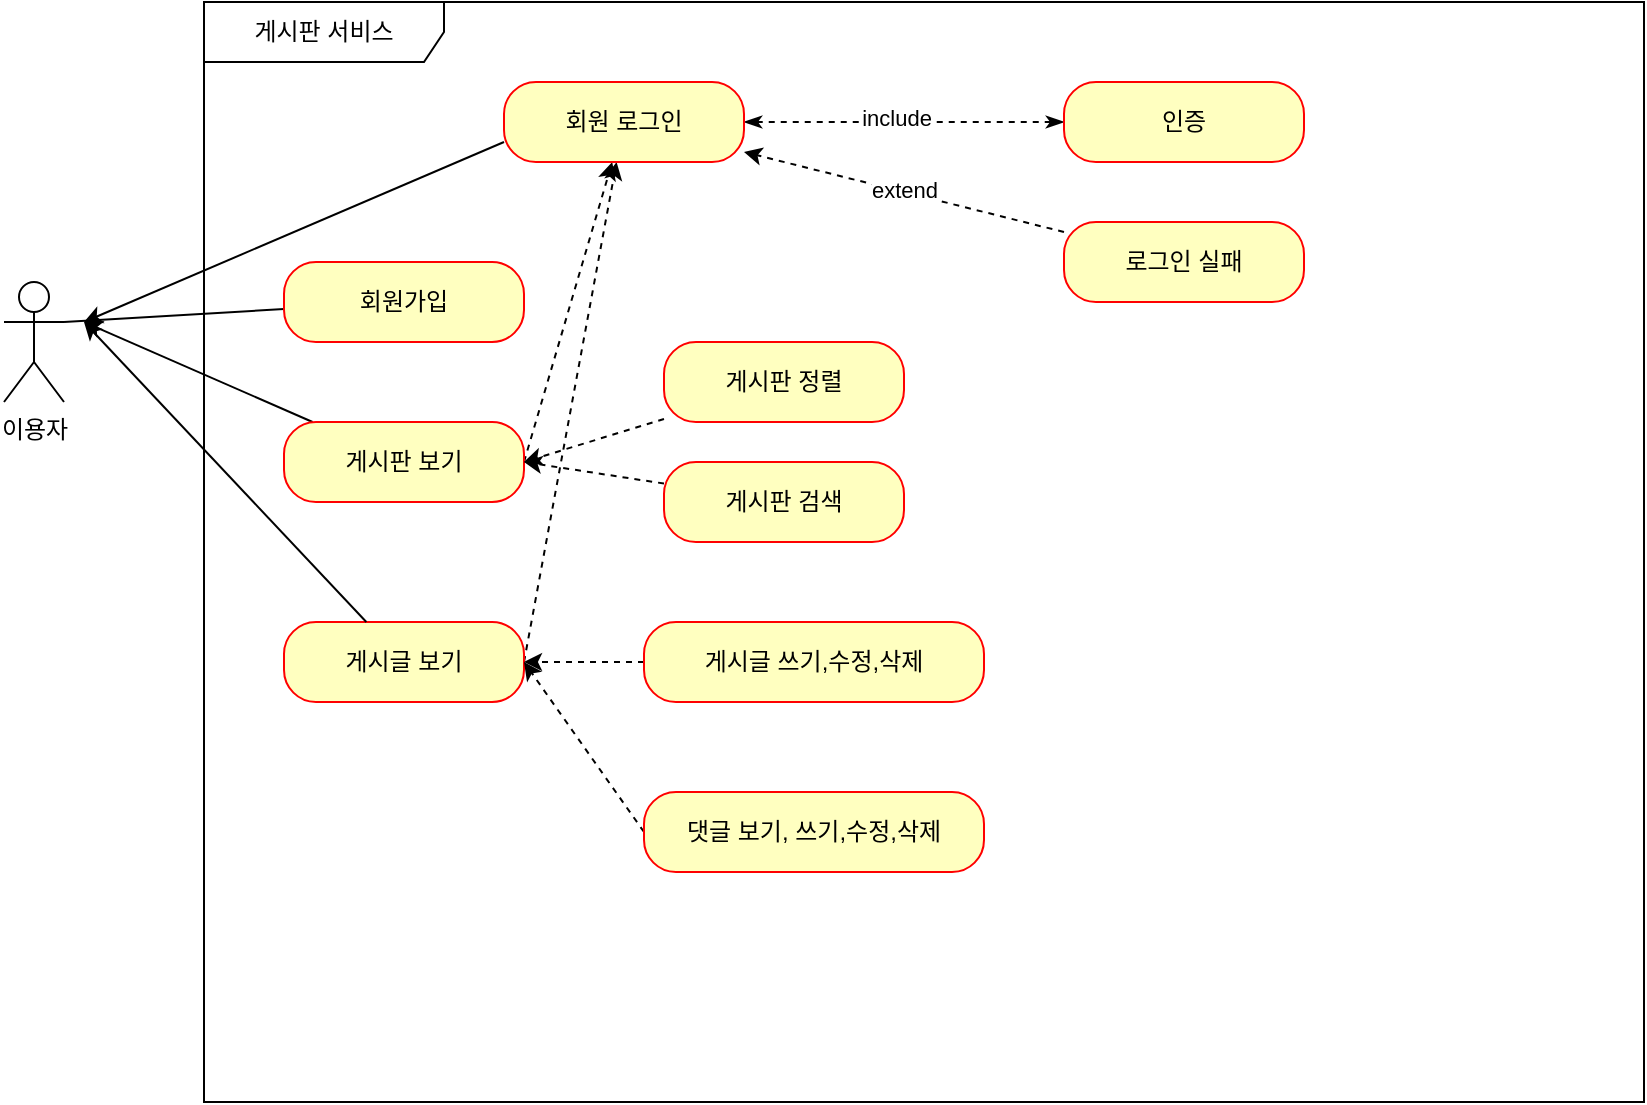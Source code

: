 <mxfile version="24.7.6">
  <diagram name="페이지-1" id="sq04nIhvFepqC8ersJPr">
    <mxGraphModel dx="1434" dy="738" grid="1" gridSize="10" guides="1" tooltips="1" connect="1" arrows="1" fold="1" page="1" pageScale="1" pageWidth="827" pageHeight="1169" math="0" shadow="0">
      <root>
        <mxCell id="0" />
        <mxCell id="1" parent="0" />
        <mxCell id="u71X3inODhgc6q0RZ3kO-20" style="rounded=0;orthogonalLoop=1;jettySize=auto;html=1;exitX=1;exitY=0.333;exitDx=0;exitDy=0;exitPerimeter=0;endArrow=none;endFill=0;" edge="1" parent="1" source="u71X3inODhgc6q0RZ3kO-1" target="u71X3inODhgc6q0RZ3kO-6">
          <mxGeometry relative="1" as="geometry" />
        </mxCell>
        <mxCell id="u71X3inODhgc6q0RZ3kO-1" value="이용자&lt;div&gt;&lt;br&gt;&lt;/div&gt;" style="shape=umlActor;verticalLabelPosition=bottom;verticalAlign=top;html=1;" vertex="1" parent="1">
          <mxGeometry x="30" y="330" width="30" height="60" as="geometry" />
        </mxCell>
        <mxCell id="u71X3inODhgc6q0RZ3kO-2" value="게시판 서비스" style="shape=umlFrame;whiteSpace=wrap;html=1;pointerEvents=0;width=120;height=30;" vertex="1" parent="1">
          <mxGeometry x="130" y="190" width="720" height="550" as="geometry" />
        </mxCell>
        <mxCell id="u71X3inODhgc6q0RZ3kO-6" value="회원가입" style="rounded=1;whiteSpace=wrap;html=1;arcSize=40;fontColor=#000000;fillColor=#ffffc0;strokeColor=#ff0000;" vertex="1" parent="1">
          <mxGeometry x="170" y="320" width="120" height="40" as="geometry" />
        </mxCell>
        <mxCell id="u71X3inODhgc6q0RZ3kO-22" style="rounded=0;orthogonalLoop=1;jettySize=auto;html=1;" edge="1" parent="1" source="u71X3inODhgc6q0RZ3kO-8">
          <mxGeometry relative="1" as="geometry">
            <mxPoint x="70" y="350" as="targetPoint" />
          </mxGeometry>
        </mxCell>
        <mxCell id="u71X3inODhgc6q0RZ3kO-32" style="rounded=0;orthogonalLoop=1;jettySize=auto;html=1;exitX=1;exitY=0.5;exitDx=0;exitDy=0;dashed=1;" edge="1" parent="1" source="u71X3inODhgc6q0RZ3kO-8" target="u71X3inODhgc6q0RZ3kO-10">
          <mxGeometry relative="1" as="geometry" />
        </mxCell>
        <mxCell id="u71X3inODhgc6q0RZ3kO-8" value="게시판 보기" style="rounded=1;whiteSpace=wrap;html=1;arcSize=40;fontColor=#000000;fillColor=#ffffc0;strokeColor=#ff0000;" vertex="1" parent="1">
          <mxGeometry x="170" y="400" width="120" height="40" as="geometry" />
        </mxCell>
        <mxCell id="u71X3inODhgc6q0RZ3kO-33" style="rounded=0;orthogonalLoop=1;jettySize=auto;html=1;exitX=1;exitY=0.5;exitDx=0;exitDy=0;dashed=1;" edge="1" parent="1" source="u71X3inODhgc6q0RZ3kO-9" target="u71X3inODhgc6q0RZ3kO-10">
          <mxGeometry relative="1" as="geometry" />
        </mxCell>
        <mxCell id="u71X3inODhgc6q0RZ3kO-9" value="게시글 보기" style="rounded=1;whiteSpace=wrap;html=1;arcSize=40;fontColor=#000000;fillColor=#ffffc0;strokeColor=#ff0000;" vertex="1" parent="1">
          <mxGeometry x="170" y="500" width="120" height="40" as="geometry" />
        </mxCell>
        <mxCell id="u71X3inODhgc6q0RZ3kO-27" style="rounded=0;orthogonalLoop=1;jettySize=auto;html=1;entryX=0;entryY=0.5;entryDx=0;entryDy=0;dashed=1;endArrow=classicThin;endFill=1;startArrow=classicThin;startFill=1;" edge="1" parent="1" source="u71X3inODhgc6q0RZ3kO-10" target="u71X3inODhgc6q0RZ3kO-11">
          <mxGeometry relative="1" as="geometry" />
        </mxCell>
        <mxCell id="u71X3inODhgc6q0RZ3kO-28" value="include" style="edgeLabel;html=1;align=center;verticalAlign=middle;resizable=0;points=[];" vertex="1" connectable="0" parent="u71X3inODhgc6q0RZ3kO-27">
          <mxGeometry x="-0.05" y="2" relative="1" as="geometry">
            <mxPoint as="offset" />
          </mxGeometry>
        </mxCell>
        <mxCell id="u71X3inODhgc6q0RZ3kO-10" value="회원 로그인" style="rounded=1;whiteSpace=wrap;html=1;arcSize=40;fontColor=#000000;fillColor=#ffffc0;strokeColor=#ff0000;" vertex="1" parent="1">
          <mxGeometry x="280" y="230" width="120" height="40" as="geometry" />
        </mxCell>
        <mxCell id="u71X3inODhgc6q0RZ3kO-11" value="인증" style="rounded=1;whiteSpace=wrap;html=1;arcSize=40;fontColor=#000000;fillColor=#ffffc0;strokeColor=#ff0000;" vertex="1" parent="1">
          <mxGeometry x="560" y="230" width="120" height="40" as="geometry" />
        </mxCell>
        <mxCell id="u71X3inODhgc6q0RZ3kO-34" style="rounded=0;orthogonalLoop=1;jettySize=auto;html=1;entryX=1;entryY=0.5;entryDx=0;entryDy=0;strokeColor=default;dashed=1;" edge="1" parent="1" source="u71X3inODhgc6q0RZ3kO-12" target="u71X3inODhgc6q0RZ3kO-8">
          <mxGeometry relative="1" as="geometry" />
        </mxCell>
        <mxCell id="u71X3inODhgc6q0RZ3kO-12" value="게시판 정렬" style="rounded=1;whiteSpace=wrap;html=1;arcSize=40;fontColor=#000000;fillColor=#ffffc0;strokeColor=#ff0000;" vertex="1" parent="1">
          <mxGeometry x="360" y="360" width="120" height="40" as="geometry" />
        </mxCell>
        <mxCell id="u71X3inODhgc6q0RZ3kO-35" style="rounded=0;orthogonalLoop=1;jettySize=auto;html=1;strokeColor=default;dashed=1;" edge="1" parent="1" source="u71X3inODhgc6q0RZ3kO-13">
          <mxGeometry relative="1" as="geometry">
            <mxPoint x="290" y="420" as="targetPoint" />
          </mxGeometry>
        </mxCell>
        <mxCell id="u71X3inODhgc6q0RZ3kO-13" value="게시판 검색" style="rounded=1;whiteSpace=wrap;html=1;arcSize=40;fontColor=#000000;fillColor=#ffffc0;strokeColor=#ff0000;" vertex="1" parent="1">
          <mxGeometry x="360" y="420" width="120" height="40" as="geometry" />
        </mxCell>
        <mxCell id="u71X3inODhgc6q0RZ3kO-25" style="rounded=0;orthogonalLoop=1;jettySize=auto;html=1;dashed=1;" edge="1" parent="1" source="u71X3inODhgc6q0RZ3kO-14" target="u71X3inODhgc6q0RZ3kO-10">
          <mxGeometry relative="1" as="geometry" />
        </mxCell>
        <mxCell id="u71X3inODhgc6q0RZ3kO-29" value="extend" style="edgeLabel;html=1;align=center;verticalAlign=middle;resizable=0;points=[];" vertex="1" connectable="0" parent="u71X3inODhgc6q0RZ3kO-25">
          <mxGeometry x="0.007" y="-1" relative="1" as="geometry">
            <mxPoint as="offset" />
          </mxGeometry>
        </mxCell>
        <mxCell id="u71X3inODhgc6q0RZ3kO-14" value="로그인 실패" style="rounded=1;whiteSpace=wrap;html=1;arcSize=40;fontColor=#000000;fillColor=#ffffc0;strokeColor=#ff0000;" vertex="1" parent="1">
          <mxGeometry x="560" y="300" width="120" height="40" as="geometry" />
        </mxCell>
        <mxCell id="u71X3inODhgc6q0RZ3kO-36" style="edgeStyle=orthogonalEdgeStyle;rounded=0;orthogonalLoop=1;jettySize=auto;html=1;dashed=1;" edge="1" parent="1" source="u71X3inODhgc6q0RZ3kO-15" target="u71X3inODhgc6q0RZ3kO-9">
          <mxGeometry relative="1" as="geometry" />
        </mxCell>
        <mxCell id="u71X3inODhgc6q0RZ3kO-15" value="게시글 쓰기,수정,삭제" style="rounded=1;whiteSpace=wrap;html=1;arcSize=40;fontColor=#000000;fillColor=#ffffc0;strokeColor=#ff0000;" vertex="1" parent="1">
          <mxGeometry x="350" y="500" width="170" height="40" as="geometry" />
        </mxCell>
        <mxCell id="u71X3inODhgc6q0RZ3kO-21" style="rounded=0;orthogonalLoop=1;jettySize=auto;html=1;" edge="1" parent="1">
          <mxGeometry relative="1" as="geometry">
            <mxPoint x="280" y="260" as="sourcePoint" />
            <mxPoint x="70" y="350" as="targetPoint" />
          </mxGeometry>
        </mxCell>
        <mxCell id="u71X3inODhgc6q0RZ3kO-23" style="rounded=0;orthogonalLoop=1;jettySize=auto;html=1;" edge="1" parent="1" source="u71X3inODhgc6q0RZ3kO-9">
          <mxGeometry relative="1" as="geometry">
            <mxPoint x="70" y="350" as="targetPoint" />
          </mxGeometry>
        </mxCell>
        <mxCell id="u71X3inODhgc6q0RZ3kO-37" style="rounded=0;orthogonalLoop=1;jettySize=auto;html=1;entryX=1;entryY=0.5;entryDx=0;entryDy=0;dashed=1;exitX=0;exitY=0.5;exitDx=0;exitDy=0;" edge="1" parent="1" source="u71X3inODhgc6q0RZ3kO-31" target="u71X3inODhgc6q0RZ3kO-9">
          <mxGeometry relative="1" as="geometry" />
        </mxCell>
        <mxCell id="u71X3inODhgc6q0RZ3kO-31" value="댓글 보기, 쓰기,수정,삭제" style="rounded=1;whiteSpace=wrap;html=1;arcSize=40;fontColor=#000000;fillColor=#ffffc0;strokeColor=#ff0000;" vertex="1" parent="1">
          <mxGeometry x="350" y="585" width="170" height="40" as="geometry" />
        </mxCell>
      </root>
    </mxGraphModel>
  </diagram>
</mxfile>
